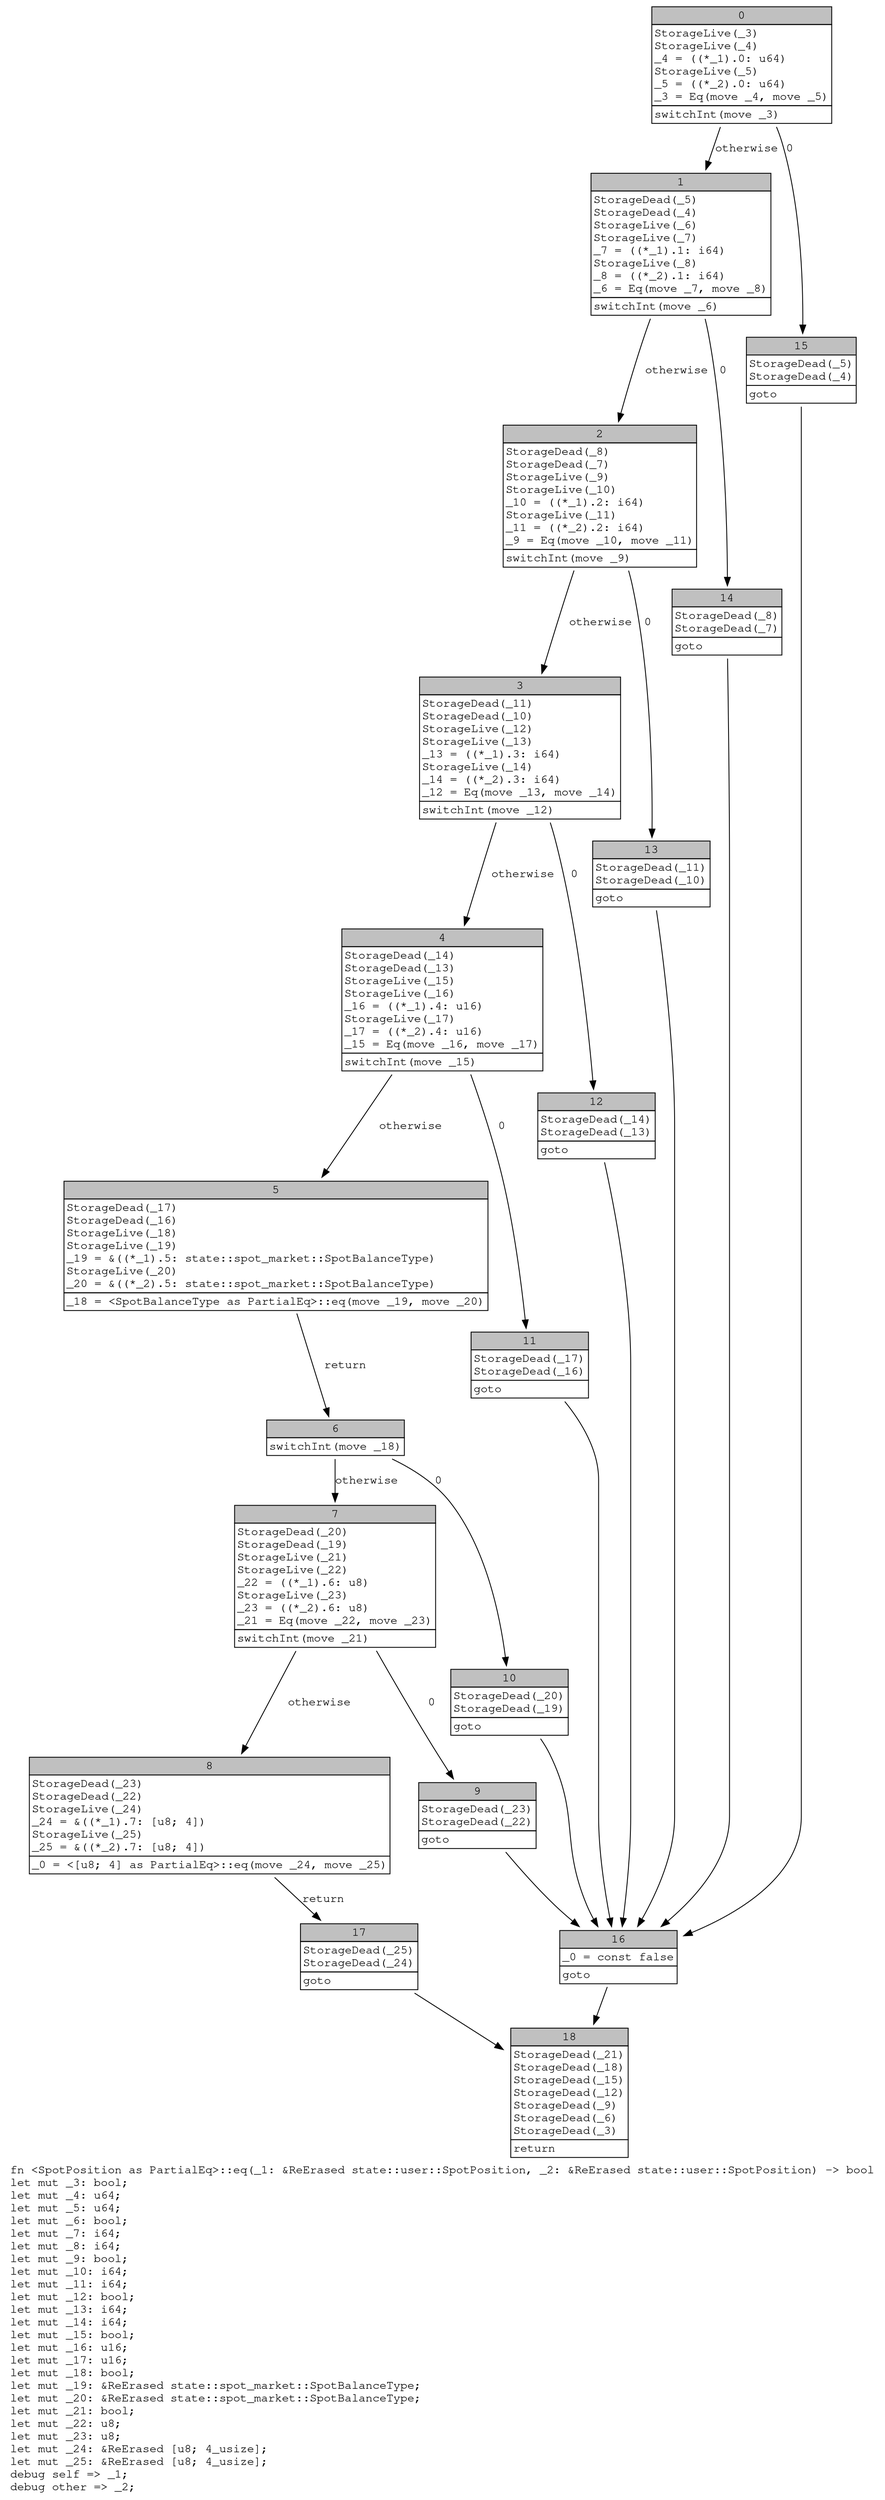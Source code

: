 digraph Mir_0_18441 {
    graph [fontname="Courier, monospace"];
    node [fontname="Courier, monospace"];
    edge [fontname="Courier, monospace"];
    label=<fn &lt;SpotPosition as PartialEq&gt;::eq(_1: &amp;ReErased state::user::SpotPosition, _2: &amp;ReErased state::user::SpotPosition) -&gt; bool<br align="left"/>let mut _3: bool;<br align="left"/>let mut _4: u64;<br align="left"/>let mut _5: u64;<br align="left"/>let mut _6: bool;<br align="left"/>let mut _7: i64;<br align="left"/>let mut _8: i64;<br align="left"/>let mut _9: bool;<br align="left"/>let mut _10: i64;<br align="left"/>let mut _11: i64;<br align="left"/>let mut _12: bool;<br align="left"/>let mut _13: i64;<br align="left"/>let mut _14: i64;<br align="left"/>let mut _15: bool;<br align="left"/>let mut _16: u16;<br align="left"/>let mut _17: u16;<br align="left"/>let mut _18: bool;<br align="left"/>let mut _19: &amp;ReErased state::spot_market::SpotBalanceType;<br align="left"/>let mut _20: &amp;ReErased state::spot_market::SpotBalanceType;<br align="left"/>let mut _21: bool;<br align="left"/>let mut _22: u8;<br align="left"/>let mut _23: u8;<br align="left"/>let mut _24: &amp;ReErased [u8; 4_usize];<br align="left"/>let mut _25: &amp;ReErased [u8; 4_usize];<br align="left"/>debug self =&gt; _1;<br align="left"/>debug other =&gt; _2;<br align="left"/>>;
    bb0__0_18441 [shape="none", label=<<table border="0" cellborder="1" cellspacing="0"><tr><td bgcolor="gray" align="center" colspan="1">0</td></tr><tr><td align="left" balign="left">StorageLive(_3)<br/>StorageLive(_4)<br/>_4 = ((*_1).0: u64)<br/>StorageLive(_5)<br/>_5 = ((*_2).0: u64)<br/>_3 = Eq(move _4, move _5)<br/></td></tr><tr><td align="left">switchInt(move _3)</td></tr></table>>];
    bb1__0_18441 [shape="none", label=<<table border="0" cellborder="1" cellspacing="0"><tr><td bgcolor="gray" align="center" colspan="1">1</td></tr><tr><td align="left" balign="left">StorageDead(_5)<br/>StorageDead(_4)<br/>StorageLive(_6)<br/>StorageLive(_7)<br/>_7 = ((*_1).1: i64)<br/>StorageLive(_8)<br/>_8 = ((*_2).1: i64)<br/>_6 = Eq(move _7, move _8)<br/></td></tr><tr><td align="left">switchInt(move _6)</td></tr></table>>];
    bb2__0_18441 [shape="none", label=<<table border="0" cellborder="1" cellspacing="0"><tr><td bgcolor="gray" align="center" colspan="1">2</td></tr><tr><td align="left" balign="left">StorageDead(_8)<br/>StorageDead(_7)<br/>StorageLive(_9)<br/>StorageLive(_10)<br/>_10 = ((*_1).2: i64)<br/>StorageLive(_11)<br/>_11 = ((*_2).2: i64)<br/>_9 = Eq(move _10, move _11)<br/></td></tr><tr><td align="left">switchInt(move _9)</td></tr></table>>];
    bb3__0_18441 [shape="none", label=<<table border="0" cellborder="1" cellspacing="0"><tr><td bgcolor="gray" align="center" colspan="1">3</td></tr><tr><td align="left" balign="left">StorageDead(_11)<br/>StorageDead(_10)<br/>StorageLive(_12)<br/>StorageLive(_13)<br/>_13 = ((*_1).3: i64)<br/>StorageLive(_14)<br/>_14 = ((*_2).3: i64)<br/>_12 = Eq(move _13, move _14)<br/></td></tr><tr><td align="left">switchInt(move _12)</td></tr></table>>];
    bb4__0_18441 [shape="none", label=<<table border="0" cellborder="1" cellspacing="0"><tr><td bgcolor="gray" align="center" colspan="1">4</td></tr><tr><td align="left" balign="left">StorageDead(_14)<br/>StorageDead(_13)<br/>StorageLive(_15)<br/>StorageLive(_16)<br/>_16 = ((*_1).4: u16)<br/>StorageLive(_17)<br/>_17 = ((*_2).4: u16)<br/>_15 = Eq(move _16, move _17)<br/></td></tr><tr><td align="left">switchInt(move _15)</td></tr></table>>];
    bb5__0_18441 [shape="none", label=<<table border="0" cellborder="1" cellspacing="0"><tr><td bgcolor="gray" align="center" colspan="1">5</td></tr><tr><td align="left" balign="left">StorageDead(_17)<br/>StorageDead(_16)<br/>StorageLive(_18)<br/>StorageLive(_19)<br/>_19 = &amp;((*_1).5: state::spot_market::SpotBalanceType)<br/>StorageLive(_20)<br/>_20 = &amp;((*_2).5: state::spot_market::SpotBalanceType)<br/></td></tr><tr><td align="left">_18 = &lt;SpotBalanceType as PartialEq&gt;::eq(move _19, move _20)</td></tr></table>>];
    bb6__0_18441 [shape="none", label=<<table border="0" cellborder="1" cellspacing="0"><tr><td bgcolor="gray" align="center" colspan="1">6</td></tr><tr><td align="left">switchInt(move _18)</td></tr></table>>];
    bb7__0_18441 [shape="none", label=<<table border="0" cellborder="1" cellspacing="0"><tr><td bgcolor="gray" align="center" colspan="1">7</td></tr><tr><td align="left" balign="left">StorageDead(_20)<br/>StorageDead(_19)<br/>StorageLive(_21)<br/>StorageLive(_22)<br/>_22 = ((*_1).6: u8)<br/>StorageLive(_23)<br/>_23 = ((*_2).6: u8)<br/>_21 = Eq(move _22, move _23)<br/></td></tr><tr><td align="left">switchInt(move _21)</td></tr></table>>];
    bb8__0_18441 [shape="none", label=<<table border="0" cellborder="1" cellspacing="0"><tr><td bgcolor="gray" align="center" colspan="1">8</td></tr><tr><td align="left" balign="left">StorageDead(_23)<br/>StorageDead(_22)<br/>StorageLive(_24)<br/>_24 = &amp;((*_1).7: [u8; 4])<br/>StorageLive(_25)<br/>_25 = &amp;((*_2).7: [u8; 4])<br/></td></tr><tr><td align="left">_0 = &lt;[u8; 4] as PartialEq&gt;::eq(move _24, move _25)</td></tr></table>>];
    bb9__0_18441 [shape="none", label=<<table border="0" cellborder="1" cellspacing="0"><tr><td bgcolor="gray" align="center" colspan="1">9</td></tr><tr><td align="left" balign="left">StorageDead(_23)<br/>StorageDead(_22)<br/></td></tr><tr><td align="left">goto</td></tr></table>>];
    bb10__0_18441 [shape="none", label=<<table border="0" cellborder="1" cellspacing="0"><tr><td bgcolor="gray" align="center" colspan="1">10</td></tr><tr><td align="left" balign="left">StorageDead(_20)<br/>StorageDead(_19)<br/></td></tr><tr><td align="left">goto</td></tr></table>>];
    bb11__0_18441 [shape="none", label=<<table border="0" cellborder="1" cellspacing="0"><tr><td bgcolor="gray" align="center" colspan="1">11</td></tr><tr><td align="left" balign="left">StorageDead(_17)<br/>StorageDead(_16)<br/></td></tr><tr><td align="left">goto</td></tr></table>>];
    bb12__0_18441 [shape="none", label=<<table border="0" cellborder="1" cellspacing="0"><tr><td bgcolor="gray" align="center" colspan="1">12</td></tr><tr><td align="left" balign="left">StorageDead(_14)<br/>StorageDead(_13)<br/></td></tr><tr><td align="left">goto</td></tr></table>>];
    bb13__0_18441 [shape="none", label=<<table border="0" cellborder="1" cellspacing="0"><tr><td bgcolor="gray" align="center" colspan="1">13</td></tr><tr><td align="left" balign="left">StorageDead(_11)<br/>StorageDead(_10)<br/></td></tr><tr><td align="left">goto</td></tr></table>>];
    bb14__0_18441 [shape="none", label=<<table border="0" cellborder="1" cellspacing="0"><tr><td bgcolor="gray" align="center" colspan="1">14</td></tr><tr><td align="left" balign="left">StorageDead(_8)<br/>StorageDead(_7)<br/></td></tr><tr><td align="left">goto</td></tr></table>>];
    bb15__0_18441 [shape="none", label=<<table border="0" cellborder="1" cellspacing="0"><tr><td bgcolor="gray" align="center" colspan="1">15</td></tr><tr><td align="left" balign="left">StorageDead(_5)<br/>StorageDead(_4)<br/></td></tr><tr><td align="left">goto</td></tr></table>>];
    bb16__0_18441 [shape="none", label=<<table border="0" cellborder="1" cellspacing="0"><tr><td bgcolor="gray" align="center" colspan="1">16</td></tr><tr><td align="left" balign="left">_0 = const false<br/></td></tr><tr><td align="left">goto</td></tr></table>>];
    bb17__0_18441 [shape="none", label=<<table border="0" cellborder="1" cellspacing="0"><tr><td bgcolor="gray" align="center" colspan="1">17</td></tr><tr><td align="left" balign="left">StorageDead(_25)<br/>StorageDead(_24)<br/></td></tr><tr><td align="left">goto</td></tr></table>>];
    bb18__0_18441 [shape="none", label=<<table border="0" cellborder="1" cellspacing="0"><tr><td bgcolor="gray" align="center" colspan="1">18</td></tr><tr><td align="left" balign="left">StorageDead(_21)<br/>StorageDead(_18)<br/>StorageDead(_15)<br/>StorageDead(_12)<br/>StorageDead(_9)<br/>StorageDead(_6)<br/>StorageDead(_3)<br/></td></tr><tr><td align="left">return</td></tr></table>>];
    bb0__0_18441 -> bb15__0_18441 [label="0"];
    bb0__0_18441 -> bb1__0_18441 [label="otherwise"];
    bb1__0_18441 -> bb14__0_18441 [label="0"];
    bb1__0_18441 -> bb2__0_18441 [label="otherwise"];
    bb2__0_18441 -> bb13__0_18441 [label="0"];
    bb2__0_18441 -> bb3__0_18441 [label="otherwise"];
    bb3__0_18441 -> bb12__0_18441 [label="0"];
    bb3__0_18441 -> bb4__0_18441 [label="otherwise"];
    bb4__0_18441 -> bb11__0_18441 [label="0"];
    bb4__0_18441 -> bb5__0_18441 [label="otherwise"];
    bb5__0_18441 -> bb6__0_18441 [label="return"];
    bb6__0_18441 -> bb10__0_18441 [label="0"];
    bb6__0_18441 -> bb7__0_18441 [label="otherwise"];
    bb7__0_18441 -> bb9__0_18441 [label="0"];
    bb7__0_18441 -> bb8__0_18441 [label="otherwise"];
    bb8__0_18441 -> bb17__0_18441 [label="return"];
    bb9__0_18441 -> bb16__0_18441 [label=""];
    bb10__0_18441 -> bb16__0_18441 [label=""];
    bb11__0_18441 -> bb16__0_18441 [label=""];
    bb12__0_18441 -> bb16__0_18441 [label=""];
    bb13__0_18441 -> bb16__0_18441 [label=""];
    bb14__0_18441 -> bb16__0_18441 [label=""];
    bb15__0_18441 -> bb16__0_18441 [label=""];
    bb16__0_18441 -> bb18__0_18441 [label=""];
    bb17__0_18441 -> bb18__0_18441 [label=""];
}
